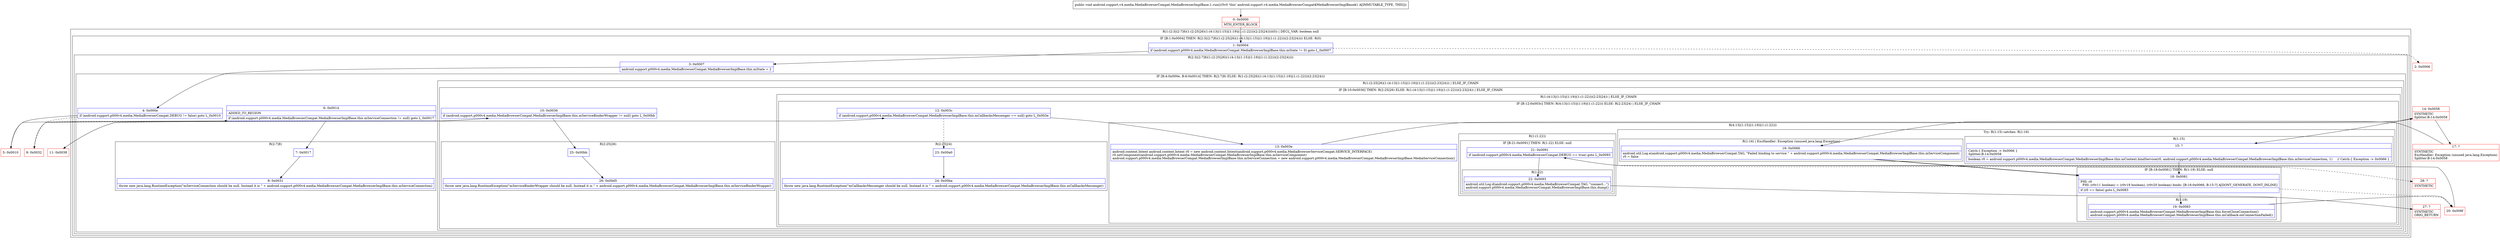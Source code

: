 digraph "CFG forandroid.support.v4.media.MediaBrowserCompat.MediaBrowserImplBase.1.run()V" {
subgraph cluster_Region_1472204092 {
label = "R(1:(2:3|(2:7|8)(1:(2:25|26)(1:(4:13|(1:15)|(1:19)|(1:(1:22)))(2:23|24))))(0)) | DECL_VAR: boolean null\l";
node [shape=record,color=blue];
subgraph cluster_IfRegion_76099124 {
label = "IF [B:1:0x0004] THEN: R(2:3|(2:7|8)(1:(2:25|26)(1:(4:13|(1:15)|(1:19)|(1:(1:22)))(2:23|24)))) ELSE: R(0)";
node [shape=record,color=blue];
Node_1 [shape=record,label="{1\:\ 0x0004|if (android.support.p000v4.media.MediaBrowserCompat.MediaBrowserImplBase.this.mState != 0) goto L_0x0007\l}"];
subgraph cluster_Region_480780741 {
label = "R(2:3|(2:7|8)(1:(2:25|26)(1:(4:13|(1:15)|(1:19)|(1:(1:22)))(2:23|24))))";
node [shape=record,color=blue];
Node_3 [shape=record,label="{3\:\ 0x0007|android.support.p000v4.media.MediaBrowserCompat.MediaBrowserImplBase.this.mState = 2\l}"];
subgraph cluster_IfRegion_668924488 {
label = "IF [B:4:0x000e, B:6:0x0014] THEN: R(2:7|8) ELSE: R(1:(2:25|26)(1:(4:13|(1:15)|(1:19)|(1:(1:22)))(2:23|24)))";
node [shape=record,color=blue];
Node_4 [shape=record,label="{4\:\ 0x000e|if (android.support.p000v4.media.MediaBrowserCompat.DEBUG != false) goto L_0x0010\l}"];
Node_6 [shape=record,label="{6\:\ 0x0014|ADDED_TO_REGION\l|if (android.support.p000v4.media.MediaBrowserCompat.MediaBrowserImplBase.this.mServiceConnection != null) goto L_0x0017\l}"];
subgraph cluster_Region_1881188962 {
label = "R(2:7|8)";
node [shape=record,color=blue];
Node_7 [shape=record,label="{7\:\ 0x0017}"];
Node_8 [shape=record,label="{8\:\ 0x0031|throw new java.lang.RuntimeException(\"mServiceConnection should be null. Instead it is \" + android.support.p000v4.media.MediaBrowserCompat.MediaBrowserImplBase.this.mServiceConnection)\l}"];
}
subgraph cluster_Region_1033224924 {
label = "R(1:(2:25|26)(1:(4:13|(1:15)|(1:19)|(1:(1:22)))(2:23|24))) | ELSE_IF_CHAIN\l";
node [shape=record,color=blue];
subgraph cluster_IfRegion_1617853090 {
label = "IF [B:10:0x0036] THEN: R(2:25|26) ELSE: R(1:(4:13|(1:15)|(1:19)|(1:(1:22)))(2:23|24)) | ELSE_IF_CHAIN\l";
node [shape=record,color=blue];
Node_10 [shape=record,label="{10\:\ 0x0036|if (android.support.p000v4.media.MediaBrowserCompat.MediaBrowserImplBase.this.mServiceBinderWrapper != null) goto L_0x00bb\l}"];
subgraph cluster_Region_808636509 {
label = "R(2:25|26)";
node [shape=record,color=blue];
Node_25 [shape=record,label="{25\:\ 0x00bb}"];
Node_26 [shape=record,label="{26\:\ 0x00d5|throw new java.lang.RuntimeException(\"mServiceBinderWrapper should be null. Instead it is \" + android.support.p000v4.media.MediaBrowserCompat.MediaBrowserImplBase.this.mServiceBinderWrapper)\l}"];
}
subgraph cluster_Region_1169428355 {
label = "R(1:(4:13|(1:15)|(1:19)|(1:(1:22)))(2:23|24)) | ELSE_IF_CHAIN\l";
node [shape=record,color=blue];
subgraph cluster_IfRegion_1445242571 {
label = "IF [B:12:0x003c] THEN: R(4:13|(1:15)|(1:19)|(1:(1:22))) ELSE: R(2:23|24) | ELSE_IF_CHAIN\l";
node [shape=record,color=blue];
Node_12 [shape=record,label="{12\:\ 0x003c|if (android.support.p000v4.media.MediaBrowserCompat.MediaBrowserImplBase.this.mCallbacksMessenger == null) goto L_0x003e\l}"];
subgraph cluster_Region_991726382 {
label = "R(4:13|(1:15)|(1:19)|(1:(1:22)))";
node [shape=record,color=blue];
Node_13 [shape=record,label="{13\:\ 0x003e|android.content.Intent android.content.Intent r0 = new android.content.Intent(android.support.p000v4.media.MediaBrowserServiceCompat.SERVICE_INTERFACE)\lr0.setComponent(android.support.p000v4.media.MediaBrowserCompat.MediaBrowserImplBase.this.mServiceComponent)\landroid.support.p000v4.media.MediaBrowserCompat.MediaBrowserImplBase.this.mServiceConnection = new android.support.p000v4.media.MediaBrowserCompat.MediaBrowserImplBase.MediaServiceConnection()\l}"];
subgraph cluster_TryCatchRegion_1158446535 {
label = "Try: R(1:15) catches: R(1:16)";
node [shape=record,color=blue];
subgraph cluster_Region_1433710781 {
label = "R(1:15)";
node [shape=record,color=blue];
Node_15 [shape=record,label="{15\:\ ?|Catch:\{ Exception \-\> 0x0066 \}\lSplitter:B:14:0x0058\l|boolean r0 = android.support.p000v4.media.MediaBrowserCompat.MediaBrowserImplBase.this.mContext.bindService(r0, android.support.p000v4.media.MediaBrowserCompat.MediaBrowserImplBase.this.mServiceConnection, 1)     \/\/ Catch:\{ Exception \-\> 0x0066 \}\l}"];
}
subgraph cluster_Region_1444427388 {
label = "R(1:16) | ExcHandler: Exception (unused java.lang.Exception)\l";
node [shape=record,color=blue];
Node_16 [shape=record,label="{16\:\ 0x0066|android.util.Log.e(android.support.p000v4.media.MediaBrowserCompat.TAG, \"Failed binding to service \" + android.support.p000v4.media.MediaBrowserCompat.MediaBrowserImplBase.this.mServiceComponent)\lr0 = false\l}"];
}
}
subgraph cluster_IfRegion_1671097603 {
label = "IF [B:18:0x0081] THEN: R(1:19) ELSE: null";
node [shape=record,color=blue];
Node_18 [shape=record,label="{18\:\ 0x0081|PHI: r0 \l  PHI: (r0v11 boolean) = (r0v19 boolean), (r0v20 boolean) binds: [B:16:0x0066, B:15:?] A[DONT_GENERATE, DONT_INLINE]\l|if (r0 == false) goto L_0x0083\l}"];
subgraph cluster_Region_112668388 {
label = "R(1:19)";
node [shape=record,color=blue];
Node_19 [shape=record,label="{19\:\ 0x0083|android.support.p000v4.media.MediaBrowserCompat.MediaBrowserImplBase.this.forceCloseConnection()\landroid.support.p000v4.media.MediaBrowserCompat.MediaBrowserImplBase.this.mCallback.onConnectionFailed()\l}"];
}
}
subgraph cluster_Region_1977008647 {
label = "R(1:(1:22))";
node [shape=record,color=blue];
subgraph cluster_IfRegion_1402104639 {
label = "IF [B:21:0x0091] THEN: R(1:22) ELSE: null";
node [shape=record,color=blue];
Node_21 [shape=record,label="{21\:\ 0x0091|if (android.support.p000v4.media.MediaBrowserCompat.DEBUG == true) goto L_0x0093\l}"];
subgraph cluster_Region_1733588667 {
label = "R(1:22)";
node [shape=record,color=blue];
Node_22 [shape=record,label="{22\:\ 0x0093|android.util.Log.d(android.support.p000v4.media.MediaBrowserCompat.TAG, \"connect...\")\landroid.support.p000v4.media.MediaBrowserCompat.MediaBrowserImplBase.this.dump()\l}"];
}
}
}
}
subgraph cluster_Region_1479255227 {
label = "R(2:23|24)";
node [shape=record,color=blue];
Node_23 [shape=record,label="{23\:\ 0x00a0}"];
Node_24 [shape=record,label="{24\:\ 0x00ba|throw new java.lang.RuntimeException(\"mCallbacksMessenger should be null. Instead it is \" + android.support.p000v4.media.MediaBrowserCompat.MediaBrowserImplBase.this.mCallbacksMessenger)\l}"];
}
}
}
}
}
}
}
subgraph cluster_Region_456037187 {
label = "R(0)";
node [shape=record,color=blue];
}
}
}
subgraph cluster_Region_1444427388 {
label = "R(1:16) | ExcHandler: Exception (unused java.lang.Exception)\l";
node [shape=record,color=blue];
Node_16 [shape=record,label="{16\:\ 0x0066|android.util.Log.e(android.support.p000v4.media.MediaBrowserCompat.TAG, \"Failed binding to service \" + android.support.p000v4.media.MediaBrowserCompat.MediaBrowserImplBase.this.mServiceComponent)\lr0 = false\l}"];
}
Node_0 [shape=record,color=red,label="{0\:\ 0x0000|MTH_ENTER_BLOCK\l}"];
Node_2 [shape=record,color=red,label="{2\:\ 0x0006}"];
Node_5 [shape=record,color=red,label="{5\:\ 0x0010}"];
Node_9 [shape=record,color=red,label="{9\:\ 0x0032}"];
Node_11 [shape=record,color=red,label="{11\:\ 0x0038}"];
Node_14 [shape=record,color=red,label="{14\:\ 0x0058|SYNTHETIC\lSplitter:B:14:0x0058\l}"];
Node_17 [shape=record,color=red,label="{17\:\ ?|SYNTHETIC\lExcHandler: Exception (unused java.lang.Exception)\lSplitter:B:14:0x0058\l}"];
Node_20 [shape=record,color=red,label="{20\:\ 0x008f}"];
Node_27 [shape=record,color=red,label="{27\:\ ?|SYNTHETIC\lORIG_RETURN\l}"];
Node_28 [shape=record,color=red,label="{28\:\ ?|SYNTHETIC\l}"];
MethodNode[shape=record,label="{public void android.support.v4.media.MediaBrowserCompat.MediaBrowserImplBase.1.run((r5v0 'this' android.support.v4.media.MediaBrowserCompat$MediaBrowserImplBase$1 A[IMMUTABLE_TYPE, THIS])) }"];
MethodNode -> Node_0;
Node_1 -> Node_2[style=dashed];
Node_1 -> Node_3;
Node_3 -> Node_4;
Node_4 -> Node_5;
Node_4 -> Node_9[style=dashed];
Node_6 -> Node_7;
Node_6 -> Node_9[style=dashed];
Node_7 -> Node_8;
Node_10 -> Node_11[style=dashed];
Node_10 -> Node_25;
Node_25 -> Node_26;
Node_12 -> Node_13;
Node_12 -> Node_23[style=dashed];
Node_13 -> Node_14;
Node_15 -> Node_18;
Node_16 -> Node_18;
Node_18 -> Node_19;
Node_18 -> Node_20[style=dashed];
Node_19 -> Node_20;
Node_21 -> Node_22;
Node_21 -> Node_28[style=dashed];
Node_22 -> Node_27;
Node_23 -> Node_24;
Node_16 -> Node_18;
Node_0 -> Node_1;
Node_5 -> Node_6;
Node_9 -> Node_10;
Node_11 -> Node_12;
Node_14 -> Node_15;
Node_14 -> Node_17;
Node_17 -> Node_16;
Node_20 -> Node_21;
}

